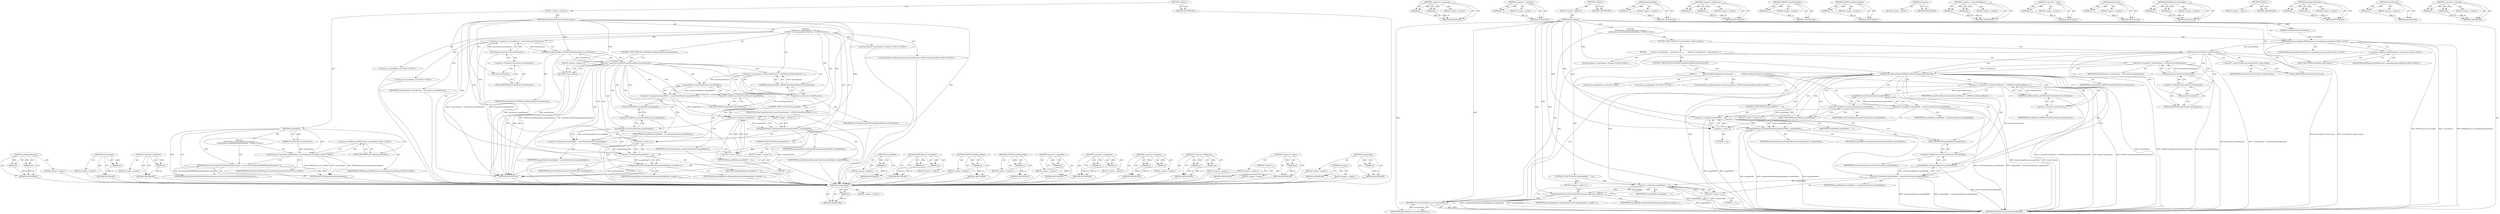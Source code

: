 digraph "marginHeight" {
vulnerable_159 [label=<(METHOD,marginHeight)>];
vulnerable_160 [label=<(PARAM,p1)>];
vulnerable_161 [label=<(BLOCK,&lt;empty&gt;,&lt;empty&gt;)>];
vulnerable_162 [label=<(METHOD_RETURN,ANY)>];
vulnerable_117 [label=<(METHOD,&lt;operator&gt;.assignment)>];
vulnerable_118 [label=<(PARAM,p1)>];
vulnerable_119 [label=<(PARAM,p2)>];
vulnerable_120 [label=<(BLOCK,&lt;empty&gt;,&lt;empty&gt;)>];
vulnerable_121 [label=<(METHOD_RETURN,ANY)>];
vulnerable_137 [label=<(METHOD,&lt;operator&gt;.indirection)>];
vulnerable_138 [label=<(PARAM,p1)>];
vulnerable_139 [label=<(BLOCK,&lt;empty&gt;,&lt;empty&gt;)>];
vulnerable_140 [label=<(METHOD_RETURN,ANY)>];
vulnerable_6 [label=<(METHOD,&lt;global&gt;)<SUB>1</SUB>>];
vulnerable_7 [label=<(BLOCK,&lt;empty&gt;,&lt;empty&gt;)<SUB>1</SUB>>];
vulnerable_8 [label=<(METHOD,insertedInto)<SUB>1</SUB>>];
vulnerable_9 [label=<(PARAM,ContainerNode* insertionPoint)<SUB>1</SUB>>];
vulnerable_10 [label="<(BLOCK,{
     HTMLElement::insertedInto(insertionPoint...,{
     HTMLElement::insertedInto(insertionPoint...)<SUB>2</SUB>>"];
vulnerable_11 [label="<(HTMLElement.insertedInto,HTMLElement::insertedInto(insertionPoint))<SUB>3</SUB>>"];
vulnerable_12 [label="<(&lt;operator&gt;.fieldAccess,HTMLElement::insertedInto)<SUB>3</SUB>>"];
vulnerable_13 [label="<(IDENTIFIER,HTMLElement,HTMLElement::insertedInto(insertionPoint))<SUB>3</SUB>>"];
vulnerable_14 [label=<(FIELD_IDENTIFIER,insertedInto,insertedInto)<SUB>3</SUB>>];
vulnerable_15 [label="<(IDENTIFIER,insertionPoint,HTMLElement::insertedInto(insertionPoint))<SUB>3</SUB>>"];
vulnerable_16 [label=<(CONTROL_STRUCTURE,IF,if (insertionPoint-&gt;inDocument()))<SUB>4</SUB>>];
vulnerable_17 [label=<(inDocument,insertionPoint-&gt;inDocument())<SUB>4</SUB>>];
vulnerable_18 [label=<(&lt;operator&gt;.indirectFieldAccess,insertionPoint-&gt;inDocument)<SUB>4</SUB>>];
vulnerable_19 [label=<(IDENTIFIER,insertionPoint,insertionPoint-&gt;inDocument())<SUB>4</SUB>>];
vulnerable_20 [label=<(FIELD_IDENTIFIER,inDocument,inDocument)<SUB>4</SUB>>];
vulnerable_21 [label=<(BLOCK,{
        Element* ownerElement = document().ow...,{
        Element* ownerElement = document().ow...)<SUB>4</SUB>>];
vulnerable_22 [label="<(LOCAL,Element* ownerElement: Element*)<SUB>5</SUB>>"];
vulnerable_23 [label=<(&lt;operator&gt;.assignment,* ownerElement = document().ownerElement())<SUB>5</SUB>>];
vulnerable_24 [label=<(IDENTIFIER,ownerElement,* ownerElement = document().ownerElement())<SUB>5</SUB>>];
vulnerable_25 [label=<(ownerElement,document().ownerElement())<SUB>5</SUB>>];
vulnerable_26 [label=<(&lt;operator&gt;.fieldAccess,document().ownerElement)<SUB>5</SUB>>];
vulnerable_27 [label=<(document,document())<SUB>5</SUB>>];
vulnerable_28 [label=<(FIELD_IDENTIFIER,ownerElement,ownerElement)<SUB>5</SUB>>];
vulnerable_29 [label=<(CONTROL_STRUCTURE,IF,if (isHTMLFrameElementBase(ownerElement)))<SUB>6</SUB>>];
vulnerable_30 [label=<(isHTMLFrameElementBase,isHTMLFrameElementBase(ownerElement))<SUB>6</SUB>>];
vulnerable_31 [label=<(IDENTIFIER,ownerElement,isHTMLFrameElementBase(ownerElement))<SUB>6</SUB>>];
vulnerable_32 [label=<(BLOCK,{
            HTMLFrameElementBase&amp; ownerFrameE...,{
            HTMLFrameElementBase&amp; ownerFrameE...)<SUB>6</SUB>>];
vulnerable_33 [label="<(LOCAL,HTMLFrameElementBase ownerFrameElement: HTMLFrameElementBase)<SUB>7</SUB>>"];
vulnerable_34 [label=<(&lt;operator&gt;.assignment,&amp; ownerFrameElement = toHTMLFrameElementBase(*o...)<SUB>7</SUB>>];
vulnerable_35 [label=<(IDENTIFIER,ownerFrameElement,&amp; ownerFrameElement = toHTMLFrameElementBase(*o...)<SUB>7</SUB>>];
vulnerable_36 [label=<(toHTMLFrameElementBase,toHTMLFrameElementBase(*ownerElement))<SUB>7</SUB>>];
vulnerable_37 [label=<(&lt;operator&gt;.indirection,*ownerElement)<SUB>7</SUB>>];
vulnerable_38 [label=<(IDENTIFIER,ownerElement,toHTMLFrameElementBase(*ownerElement))<SUB>7</SUB>>];
vulnerable_39 [label="<(LOCAL,int marginWidth: int)<SUB>8</SUB>>"];
vulnerable_40 [label=<(&lt;operator&gt;.assignment,marginWidth = ownerFrameElement.marginWidth())<SUB>8</SUB>>];
vulnerable_41 [label=<(IDENTIFIER,marginWidth,marginWidth = ownerFrameElement.marginWidth())<SUB>8</SUB>>];
vulnerable_42 [label=<(marginWidth,ownerFrameElement.marginWidth())<SUB>8</SUB>>];
vulnerable_43 [label=<(&lt;operator&gt;.fieldAccess,ownerFrameElement.marginWidth)<SUB>8</SUB>>];
vulnerable_44 [label=<(IDENTIFIER,ownerFrameElement,ownerFrameElement.marginWidth())<SUB>8</SUB>>];
vulnerable_45 [label=<(FIELD_IDENTIFIER,marginWidth,marginWidth)<SUB>8</SUB>>];
vulnerable_46 [label=<(CONTROL_STRUCTURE,IF,if (marginWidth != -1))<SUB>9</SUB>>];
vulnerable_47 [label=<(&lt;operator&gt;.notEquals,marginWidth != -1)<SUB>9</SUB>>];
vulnerable_48 [label=<(IDENTIFIER,marginWidth,marginWidth != -1)<SUB>9</SUB>>];
vulnerable_49 [label=<(&lt;operator&gt;.minus,-1)<SUB>9</SUB>>];
vulnerable_50 [label=<(LITERAL,1,-1)<SUB>9</SUB>>];
vulnerable_51 [label=<(BLOCK,&lt;empty&gt;,&lt;empty&gt;)<SUB>10</SUB>>];
vulnerable_52 [label=<(setIntegralAttribute,setIntegralAttribute(marginwidthAttr, marginWidth))<SUB>10</SUB>>];
vulnerable_53 [label=<(IDENTIFIER,marginwidthAttr,setIntegralAttribute(marginwidthAttr, marginWidth))<SUB>10</SUB>>];
vulnerable_54 [label=<(IDENTIFIER,marginWidth,setIntegralAttribute(marginwidthAttr, marginWidth))<SUB>10</SUB>>];
vulnerable_55 [label="<(LOCAL,int marginHeight: int)<SUB>11</SUB>>"];
vulnerable_56 [label=<(&lt;operator&gt;.assignment,marginHeight = ownerFrameElement.marginHeight())<SUB>11</SUB>>];
vulnerable_57 [label=<(IDENTIFIER,marginHeight,marginHeight = ownerFrameElement.marginHeight())<SUB>11</SUB>>];
vulnerable_58 [label=<(marginHeight,ownerFrameElement.marginHeight())<SUB>11</SUB>>];
vulnerable_59 [label=<(&lt;operator&gt;.fieldAccess,ownerFrameElement.marginHeight)<SUB>11</SUB>>];
vulnerable_60 [label=<(IDENTIFIER,ownerFrameElement,ownerFrameElement.marginHeight())<SUB>11</SUB>>];
vulnerable_61 [label=<(FIELD_IDENTIFIER,marginHeight,marginHeight)<SUB>11</SUB>>];
vulnerable_62 [label=<(CONTROL_STRUCTURE,IF,if (marginHeight != -1))<SUB>12</SUB>>];
vulnerable_63 [label=<(&lt;operator&gt;.notEquals,marginHeight != -1)<SUB>12</SUB>>];
vulnerable_64 [label=<(IDENTIFIER,marginHeight,marginHeight != -1)<SUB>12</SUB>>];
vulnerable_65 [label=<(&lt;operator&gt;.minus,-1)<SUB>12</SUB>>];
vulnerable_66 [label=<(LITERAL,1,-1)<SUB>12</SUB>>];
vulnerable_67 [label=<(BLOCK,&lt;empty&gt;,&lt;empty&gt;)<SUB>13</SUB>>];
vulnerable_68 [label=<(setIntegralAttribute,setIntegralAttribute(marginheightAttr, marginHe...)<SUB>13</SUB>>];
vulnerable_69 [label=<(IDENTIFIER,marginheightAttr,setIntegralAttribute(marginheightAttr, marginHe...)<SUB>13</SUB>>];
vulnerable_70 [label=<(IDENTIFIER,marginHeight,setIntegralAttribute(marginheightAttr, marginHe...)<SUB>13</SUB>>];
vulnerable_71 [label=<(RETURN,return InsertionDone;,return InsertionDone;)<SUB>16</SUB>>];
vulnerable_72 [label=<(IDENTIFIER,InsertionDone,return InsertionDone;)<SUB>16</SUB>>];
vulnerable_73 [label=<(METHOD_RETURN,InsertionNotificationRequest)<SUB>1</SUB>>];
vulnerable_75 [label=<(METHOD_RETURN,ANY)<SUB>1</SUB>>];
vulnerable_141 [label=<(METHOD,marginWidth)>];
vulnerable_142 [label=<(PARAM,p1)>];
vulnerable_143 [label=<(BLOCK,&lt;empty&gt;,&lt;empty&gt;)>];
vulnerable_144 [label=<(METHOD_RETURN,ANY)>];
vulnerable_103 [label=<(METHOD,&lt;operator&gt;.fieldAccess)>];
vulnerable_104 [label=<(PARAM,p1)>];
vulnerable_105 [label=<(PARAM,p2)>];
vulnerable_106 [label=<(BLOCK,&lt;empty&gt;,&lt;empty&gt;)>];
vulnerable_107 [label=<(METHOD_RETURN,ANY)>];
vulnerable_133 [label=<(METHOD,toHTMLFrameElementBase)>];
vulnerable_134 [label=<(PARAM,p1)>];
vulnerable_135 [label=<(BLOCK,&lt;empty&gt;,&lt;empty&gt;)>];
vulnerable_136 [label=<(METHOD_RETURN,ANY)>];
vulnerable_129 [label=<(METHOD,isHTMLFrameElementBase)>];
vulnerable_130 [label=<(PARAM,p1)>];
vulnerable_131 [label=<(BLOCK,&lt;empty&gt;,&lt;empty&gt;)>];
vulnerable_132 [label=<(METHOD_RETURN,ANY)>];
vulnerable_126 [label=<(METHOD,document)>];
vulnerable_127 [label=<(BLOCK,&lt;empty&gt;,&lt;empty&gt;)>];
vulnerable_128 [label=<(METHOD_RETURN,ANY)>];
vulnerable_112 [label=<(METHOD,&lt;operator&gt;.indirectFieldAccess)>];
vulnerable_113 [label=<(PARAM,p1)>];
vulnerable_114 [label=<(PARAM,p2)>];
vulnerable_115 [label=<(BLOCK,&lt;empty&gt;,&lt;empty&gt;)>];
vulnerable_116 [label=<(METHOD_RETURN,ANY)>];
vulnerable_150 [label=<(METHOD,&lt;operator&gt;.minus)>];
vulnerable_151 [label=<(PARAM,p1)>];
vulnerable_152 [label=<(BLOCK,&lt;empty&gt;,&lt;empty&gt;)>];
vulnerable_153 [label=<(METHOD_RETURN,ANY)>];
vulnerable_108 [label=<(METHOD,inDocument)>];
vulnerable_109 [label=<(PARAM,p1)>];
vulnerable_110 [label=<(BLOCK,&lt;empty&gt;,&lt;empty&gt;)>];
vulnerable_111 [label=<(METHOD_RETURN,ANY)>];
vulnerable_98 [label=<(METHOD,HTMLElement.insertedInto)>];
vulnerable_99 [label=<(PARAM,p1)>];
vulnerable_100 [label=<(PARAM,p2)>];
vulnerable_101 [label=<(BLOCK,&lt;empty&gt;,&lt;empty&gt;)>];
vulnerable_102 [label=<(METHOD_RETURN,ANY)>];
vulnerable_92 [label=<(METHOD,&lt;global&gt;)<SUB>1</SUB>>];
vulnerable_93 [label=<(BLOCK,&lt;empty&gt;,&lt;empty&gt;)>];
vulnerable_94 [label=<(METHOD_RETURN,ANY)>];
vulnerable_154 [label=<(METHOD,setIntegralAttribute)>];
vulnerable_155 [label=<(PARAM,p1)>];
vulnerable_156 [label=<(PARAM,p2)>];
vulnerable_157 [label=<(BLOCK,&lt;empty&gt;,&lt;empty&gt;)>];
vulnerable_158 [label=<(METHOD_RETURN,ANY)>];
vulnerable_122 [label=<(METHOD,ownerElement)>];
vulnerable_123 [label=<(PARAM,p1)>];
vulnerable_124 [label=<(BLOCK,&lt;empty&gt;,&lt;empty&gt;)>];
vulnerable_125 [label=<(METHOD_RETURN,ANY)>];
vulnerable_145 [label=<(METHOD,&lt;operator&gt;.notEquals)>];
vulnerable_146 [label=<(PARAM,p1)>];
vulnerable_147 [label=<(PARAM,p2)>];
vulnerable_148 [label=<(BLOCK,&lt;empty&gt;,&lt;empty&gt;)>];
vulnerable_149 [label=<(METHOD_RETURN,ANY)>];
fixed_153 [label=<(METHOD,setIntegralAttribute)>];
fixed_154 [label=<(PARAM,p1)>];
fixed_155 [label=<(PARAM,p2)>];
fixed_156 [label=<(BLOCK,&lt;empty&gt;,&lt;empty&gt;)>];
fixed_157 [label=<(METHOD_RETURN,ANY)>];
fixed_113 [label=<(METHOD,ownerElement)>];
fixed_114 [label=<(PARAM,p1)>];
fixed_115 [label=<(BLOCK,&lt;empty&gt;,&lt;empty&gt;)>];
fixed_116 [label=<(METHOD_RETURN,ANY)>];
fixed_132 [label=<(METHOD,&lt;operator&gt;.indirection)>];
fixed_133 [label=<(PARAM,p1)>];
fixed_134 [label=<(BLOCK,&lt;empty&gt;,&lt;empty&gt;)>];
fixed_135 [label=<(METHOD_RETURN,ANY)>];
fixed_6 [label=<(METHOD,&lt;global&gt;)<SUB>1</SUB>>];
fixed_7 [label=<(BLOCK,&lt;empty&gt;,&lt;empty&gt;)<SUB>1</SUB>>];
fixed_8 [label=<(METHOD,insertedInto)<SUB>1</SUB>>];
fixed_9 [label=<(PARAM,ContainerNode* insertionPoint)<SUB>1</SUB>>];
fixed_10 [label="<(BLOCK,{
     HTMLElement::insertedInto(insertionPoint...,{
     HTMLElement::insertedInto(insertionPoint...)<SUB>2</SUB>>"];
fixed_11 [label="<(HTMLElement.insertedInto,HTMLElement::insertedInto(insertionPoint))<SUB>3</SUB>>"];
fixed_12 [label="<(&lt;operator&gt;.fieldAccess,HTMLElement::insertedInto)<SUB>3</SUB>>"];
fixed_13 [label="<(IDENTIFIER,HTMLElement,HTMLElement::insertedInto(insertionPoint))<SUB>3</SUB>>"];
fixed_14 [label=<(FIELD_IDENTIFIER,insertedInto,insertedInto)<SUB>3</SUB>>];
fixed_15 [label="<(IDENTIFIER,insertionPoint,HTMLElement::insertedInto(insertionPoint))<SUB>3</SUB>>"];
fixed_16 [label=<(RETURN,return InsertionShouldCallDidNotifySubtreeInser...,return InsertionShouldCallDidNotifySubtreeInser...)<SUB>4</SUB>>];
fixed_17 [label=<(IDENTIFIER,InsertionShouldCallDidNotifySubtreeInsertions,return InsertionShouldCallDidNotifySubtreeInser...)<SUB>4</SUB>>];
fixed_18 [label=<(METHOD_RETURN,InsertionNotificationRequest)<SUB>1</SUB>>];
fixed_20 [label=<(METHOD,didNotifySubtreeInsertionsToDocument)<SUB>7</SUB>>];
fixed_21 [label="<(BLOCK,{
    // FIXME: It's surprising this is web com...,{
    // FIXME: It's surprising this is web com...)<SUB>8</SUB>>"];
fixed_22 [label="<(LOCAL,Element* ownerElement: Element*)<SUB>12</SUB>>"];
fixed_23 [label=<(&lt;operator&gt;.assignment,* ownerElement = document().ownerElement())<SUB>12</SUB>>];
fixed_24 [label=<(IDENTIFIER,ownerElement,* ownerElement = document().ownerElement())<SUB>12</SUB>>];
fixed_25 [label=<(ownerElement,document().ownerElement())<SUB>12</SUB>>];
fixed_26 [label=<(&lt;operator&gt;.fieldAccess,document().ownerElement)<SUB>12</SUB>>];
fixed_27 [label=<(document,document())<SUB>12</SUB>>];
fixed_28 [label=<(FIELD_IDENTIFIER,ownerElement,ownerElement)<SUB>12</SUB>>];
fixed_29 [label=<(CONTROL_STRUCTURE,IF,if (!isHTMLFrameElementBase(ownerElement)))<SUB>13</SUB>>];
fixed_30 [label=<(&lt;operator&gt;.logicalNot,!isHTMLFrameElementBase(ownerElement))<SUB>13</SUB>>];
fixed_31 [label=<(isHTMLFrameElementBase,isHTMLFrameElementBase(ownerElement))<SUB>13</SUB>>];
fixed_32 [label=<(IDENTIFIER,ownerElement,isHTMLFrameElementBase(ownerElement))<SUB>13</SUB>>];
fixed_33 [label=<(BLOCK,&lt;empty&gt;,&lt;empty&gt;)<SUB>14</SUB>>];
fixed_34 [label=<(RETURN,return;,return;)<SUB>14</SUB>>];
fixed_35 [label="<(LOCAL,HTMLFrameElementBase ownerFrameElement: HTMLFrameElementBase)<SUB>15</SUB>>"];
fixed_36 [label=<(&lt;operator&gt;.assignment,&amp; ownerFrameElement = toHTMLFrameElementBase(*o...)<SUB>15</SUB>>];
fixed_37 [label=<(IDENTIFIER,ownerFrameElement,&amp; ownerFrameElement = toHTMLFrameElementBase(*o...)<SUB>15</SUB>>];
fixed_38 [label=<(toHTMLFrameElementBase,toHTMLFrameElementBase(*ownerElement))<SUB>15</SUB>>];
fixed_39 [label=<(&lt;operator&gt;.indirection,*ownerElement)<SUB>15</SUB>>];
fixed_40 [label=<(IDENTIFIER,ownerElement,toHTMLFrameElementBase(*ownerElement))<SUB>15</SUB>>];
fixed_41 [label="<(LOCAL,int marginWidth: int)<SUB>16</SUB>>"];
fixed_42 [label=<(&lt;operator&gt;.assignment,marginWidth = ownerFrameElement.marginWidth())<SUB>16</SUB>>];
fixed_43 [label=<(IDENTIFIER,marginWidth,marginWidth = ownerFrameElement.marginWidth())<SUB>16</SUB>>];
fixed_44 [label=<(marginWidth,ownerFrameElement.marginWidth())<SUB>16</SUB>>];
fixed_45 [label=<(&lt;operator&gt;.fieldAccess,ownerFrameElement.marginWidth)<SUB>16</SUB>>];
fixed_46 [label=<(IDENTIFIER,ownerFrameElement,ownerFrameElement.marginWidth())<SUB>16</SUB>>];
fixed_47 [label=<(FIELD_IDENTIFIER,marginWidth,marginWidth)<SUB>16</SUB>>];
fixed_48 [label="<(LOCAL,int marginHeight: int)<SUB>17</SUB>>"];
fixed_49 [label=<(&lt;operator&gt;.assignment,marginHeight = ownerFrameElement.marginHeight())<SUB>17</SUB>>];
fixed_50 [label=<(IDENTIFIER,marginHeight,marginHeight = ownerFrameElement.marginHeight())<SUB>17</SUB>>];
fixed_51 [label=<(marginHeight,ownerFrameElement.marginHeight())<SUB>17</SUB>>];
fixed_52 [label=<(&lt;operator&gt;.fieldAccess,ownerFrameElement.marginHeight)<SUB>17</SUB>>];
fixed_53 [label=<(IDENTIFIER,ownerFrameElement,ownerFrameElement.marginHeight())<SUB>17</SUB>>];
fixed_54 [label=<(FIELD_IDENTIFIER,marginHeight,marginHeight)<SUB>17</SUB>>];
fixed_55 [label=<(CONTROL_STRUCTURE,IF,if (marginWidth != -1))<SUB>18</SUB>>];
fixed_56 [label=<(&lt;operator&gt;.notEquals,marginWidth != -1)<SUB>18</SUB>>];
fixed_57 [label=<(IDENTIFIER,marginWidth,marginWidth != -1)<SUB>18</SUB>>];
fixed_58 [label=<(&lt;operator&gt;.minus,-1)<SUB>18</SUB>>];
fixed_59 [label=<(LITERAL,1,-1)<SUB>18</SUB>>];
fixed_60 [label=<(BLOCK,&lt;empty&gt;,&lt;empty&gt;)<SUB>19</SUB>>];
fixed_61 [label=<(setIntegralAttribute,setIntegralAttribute(marginwidthAttr, marginWidth))<SUB>19</SUB>>];
fixed_62 [label=<(IDENTIFIER,marginwidthAttr,setIntegralAttribute(marginwidthAttr, marginWidth))<SUB>19</SUB>>];
fixed_63 [label=<(IDENTIFIER,marginWidth,setIntegralAttribute(marginwidthAttr, marginWidth))<SUB>19</SUB>>];
fixed_64 [label=<(CONTROL_STRUCTURE,IF,if (marginHeight != -1))<SUB>20</SUB>>];
fixed_65 [label=<(&lt;operator&gt;.notEquals,marginHeight != -1)<SUB>20</SUB>>];
fixed_66 [label=<(IDENTIFIER,marginHeight,marginHeight != -1)<SUB>20</SUB>>];
fixed_67 [label=<(&lt;operator&gt;.minus,-1)<SUB>20</SUB>>];
fixed_68 [label=<(LITERAL,1,-1)<SUB>20</SUB>>];
fixed_69 [label=<(BLOCK,&lt;empty&gt;,&lt;empty&gt;)<SUB>21</SUB>>];
fixed_70 [label=<(setIntegralAttribute,setIntegralAttribute(marginheightAttr, marginHe...)<SUB>21</SUB>>];
fixed_71 [label=<(IDENTIFIER,marginheightAttr,setIntegralAttribute(marginheightAttr, marginHe...)<SUB>21</SUB>>];
fixed_72 [label=<(IDENTIFIER,marginHeight,setIntegralAttribute(marginheightAttr, marginHe...)<SUB>21</SUB>>];
fixed_73 [label=<(METHOD_RETURN,void)<SUB>7</SUB>>];
fixed_75 [label=<(METHOD_RETURN,ANY)<SUB>1</SUB>>];
fixed_136 [label=<(METHOD,marginWidth)>];
fixed_137 [label=<(PARAM,p1)>];
fixed_138 [label=<(BLOCK,&lt;empty&gt;,&lt;empty&gt;)>];
fixed_139 [label=<(METHOD_RETURN,ANY)>];
fixed_98 [label=<(METHOD,HTMLElement.insertedInto)>];
fixed_99 [label=<(PARAM,p1)>];
fixed_100 [label=<(PARAM,p2)>];
fixed_101 [label=<(BLOCK,&lt;empty&gt;,&lt;empty&gt;)>];
fixed_102 [label=<(METHOD_RETURN,ANY)>];
fixed_128 [label=<(METHOD,toHTMLFrameElementBase)>];
fixed_129 [label=<(PARAM,p1)>];
fixed_130 [label=<(BLOCK,&lt;empty&gt;,&lt;empty&gt;)>];
fixed_131 [label=<(METHOD_RETURN,ANY)>];
fixed_124 [label=<(METHOD,isHTMLFrameElementBase)>];
fixed_125 [label=<(PARAM,p1)>];
fixed_126 [label=<(BLOCK,&lt;empty&gt;,&lt;empty&gt;)>];
fixed_127 [label=<(METHOD_RETURN,ANY)>];
fixed_120 [label=<(METHOD,&lt;operator&gt;.logicalNot)>];
fixed_121 [label=<(PARAM,p1)>];
fixed_122 [label=<(BLOCK,&lt;empty&gt;,&lt;empty&gt;)>];
fixed_123 [label=<(METHOD_RETURN,ANY)>];
fixed_108 [label=<(METHOD,&lt;operator&gt;.assignment)>];
fixed_109 [label=<(PARAM,p1)>];
fixed_110 [label=<(PARAM,p2)>];
fixed_111 [label=<(BLOCK,&lt;empty&gt;,&lt;empty&gt;)>];
fixed_112 [label=<(METHOD_RETURN,ANY)>];
fixed_144 [label=<(METHOD,&lt;operator&gt;.notEquals)>];
fixed_145 [label=<(PARAM,p1)>];
fixed_146 [label=<(PARAM,p2)>];
fixed_147 [label=<(BLOCK,&lt;empty&gt;,&lt;empty&gt;)>];
fixed_148 [label=<(METHOD_RETURN,ANY)>];
fixed_103 [label=<(METHOD,&lt;operator&gt;.fieldAccess)>];
fixed_104 [label=<(PARAM,p1)>];
fixed_105 [label=<(PARAM,p2)>];
fixed_106 [label=<(BLOCK,&lt;empty&gt;,&lt;empty&gt;)>];
fixed_107 [label=<(METHOD_RETURN,ANY)>];
fixed_92 [label=<(METHOD,&lt;global&gt;)<SUB>1</SUB>>];
fixed_93 [label=<(BLOCK,&lt;empty&gt;,&lt;empty&gt;)>];
fixed_94 [label=<(METHOD_RETURN,ANY)>];
fixed_149 [label=<(METHOD,&lt;operator&gt;.minus)>];
fixed_150 [label=<(PARAM,p1)>];
fixed_151 [label=<(BLOCK,&lt;empty&gt;,&lt;empty&gt;)>];
fixed_152 [label=<(METHOD_RETURN,ANY)>];
fixed_117 [label=<(METHOD,document)>];
fixed_118 [label=<(BLOCK,&lt;empty&gt;,&lt;empty&gt;)>];
fixed_119 [label=<(METHOD_RETURN,ANY)>];
fixed_140 [label=<(METHOD,marginHeight)>];
fixed_141 [label=<(PARAM,p1)>];
fixed_142 [label=<(BLOCK,&lt;empty&gt;,&lt;empty&gt;)>];
fixed_143 [label=<(METHOD_RETURN,ANY)>];
vulnerable_159 -> vulnerable_160  [key=0, label="AST: "];
vulnerable_159 -> vulnerable_160  [key=1, label="DDG: "];
vulnerable_159 -> vulnerable_161  [key=0, label="AST: "];
vulnerable_159 -> vulnerable_162  [key=0, label="AST: "];
vulnerable_159 -> vulnerable_162  [key=1, label="CFG: "];
vulnerable_160 -> vulnerable_162  [key=0, label="DDG: p1"];
vulnerable_117 -> vulnerable_118  [key=0, label="AST: "];
vulnerable_117 -> vulnerable_118  [key=1, label="DDG: "];
vulnerable_117 -> vulnerable_120  [key=0, label="AST: "];
vulnerable_117 -> vulnerable_119  [key=0, label="AST: "];
vulnerable_117 -> vulnerable_119  [key=1, label="DDG: "];
vulnerable_117 -> vulnerable_121  [key=0, label="AST: "];
vulnerable_117 -> vulnerable_121  [key=1, label="CFG: "];
vulnerable_118 -> vulnerable_121  [key=0, label="DDG: p1"];
vulnerable_119 -> vulnerable_121  [key=0, label="DDG: p2"];
vulnerable_137 -> vulnerable_138  [key=0, label="AST: "];
vulnerable_137 -> vulnerable_138  [key=1, label="DDG: "];
vulnerable_137 -> vulnerable_139  [key=0, label="AST: "];
vulnerable_137 -> vulnerable_140  [key=0, label="AST: "];
vulnerable_137 -> vulnerable_140  [key=1, label="CFG: "];
vulnerable_138 -> vulnerable_140  [key=0, label="DDG: p1"];
vulnerable_6 -> vulnerable_7  [key=0, label="AST: "];
vulnerable_6 -> vulnerable_75  [key=0, label="AST: "];
vulnerable_6 -> vulnerable_75  [key=1, label="CFG: "];
vulnerable_7 -> vulnerable_8  [key=0, label="AST: "];
vulnerable_8 -> vulnerable_9  [key=0, label="AST: "];
vulnerable_8 -> vulnerable_9  [key=1, label="DDG: "];
vulnerable_8 -> vulnerable_10  [key=0, label="AST: "];
vulnerable_8 -> vulnerable_73  [key=0, label="AST: "];
vulnerable_8 -> vulnerable_14  [key=0, label="CFG: "];
vulnerable_8 -> vulnerable_71  [key=0, label="DDG: "];
vulnerable_8 -> vulnerable_11  [key=0, label="DDG: "];
vulnerable_8 -> vulnerable_72  [key=0, label="DDG: "];
vulnerable_8 -> vulnerable_30  [key=0, label="DDG: "];
vulnerable_8 -> vulnerable_47  [key=0, label="DDG: "];
vulnerable_8 -> vulnerable_63  [key=0, label="DDG: "];
vulnerable_8 -> vulnerable_49  [key=0, label="DDG: "];
vulnerable_8 -> vulnerable_52  [key=0, label="DDG: "];
vulnerable_8 -> vulnerable_65  [key=0, label="DDG: "];
vulnerable_8 -> vulnerable_68  [key=0, label="DDG: "];
vulnerable_9 -> vulnerable_11  [key=0, label="DDG: insertionPoint"];
vulnerable_10 -> vulnerable_11  [key=0, label="AST: "];
vulnerable_10 -> vulnerable_16  [key=0, label="AST: "];
vulnerable_10 -> vulnerable_71  [key=0, label="AST: "];
vulnerable_11 -> vulnerable_12  [key=0, label="AST: "];
vulnerable_11 -> vulnerable_15  [key=0, label="AST: "];
vulnerable_11 -> vulnerable_20  [key=0, label="CFG: "];
vulnerable_11 -> vulnerable_73  [key=0, label="DDG: HTMLElement::insertedInto"];
vulnerable_11 -> vulnerable_73  [key=1, label="DDG: insertionPoint"];
vulnerable_11 -> vulnerable_73  [key=2, label="DDG: HTMLElement::insertedInto(insertionPoint)"];
vulnerable_11 -> vulnerable_17  [key=0, label="DDG: insertionPoint"];
vulnerable_12 -> vulnerable_13  [key=0, label="AST: "];
vulnerable_12 -> vulnerable_14  [key=0, label="AST: "];
vulnerable_12 -> vulnerable_11  [key=0, label="CFG: "];
vulnerable_14 -> vulnerable_12  [key=0, label="CFG: "];
vulnerable_16 -> vulnerable_17  [key=0, label="AST: "];
vulnerable_16 -> vulnerable_21  [key=0, label="AST: "];
vulnerable_17 -> vulnerable_18  [key=0, label="AST: "];
vulnerable_17 -> vulnerable_27  [key=0, label="CFG: "];
vulnerable_17 -> vulnerable_27  [key=1, label="CDG: "];
vulnerable_17 -> vulnerable_71  [key=0, label="CFG: "];
vulnerable_17 -> vulnerable_73  [key=0, label="DDG: insertionPoint-&gt;inDocument"];
vulnerable_17 -> vulnerable_73  [key=1, label="DDG: insertionPoint-&gt;inDocument()"];
vulnerable_17 -> vulnerable_30  [key=0, label="CDG: "];
vulnerable_17 -> vulnerable_26  [key=0, label="CDG: "];
vulnerable_17 -> vulnerable_23  [key=0, label="CDG: "];
vulnerable_17 -> vulnerable_28  [key=0, label="CDG: "];
vulnerable_17 -> vulnerable_25  [key=0, label="CDG: "];
vulnerable_18 -> vulnerable_19  [key=0, label="AST: "];
vulnerable_18 -> vulnerable_20  [key=0, label="AST: "];
vulnerable_18 -> vulnerable_17  [key=0, label="CFG: "];
vulnerable_20 -> vulnerable_18  [key=0, label="CFG: "];
vulnerable_21 -> vulnerable_22  [key=0, label="AST: "];
vulnerable_21 -> vulnerable_23  [key=0, label="AST: "];
vulnerable_21 -> vulnerable_29  [key=0, label="AST: "];
vulnerable_23 -> vulnerable_24  [key=0, label="AST: "];
vulnerable_23 -> vulnerable_25  [key=0, label="AST: "];
vulnerable_23 -> vulnerable_30  [key=0, label="CFG: "];
vulnerable_23 -> vulnerable_30  [key=1, label="DDG: ownerElement"];
vulnerable_23 -> vulnerable_73  [key=0, label="DDG: document().ownerElement()"];
vulnerable_23 -> vulnerable_73  [key=1, label="DDG: * ownerElement = document().ownerElement()"];
vulnerable_25 -> vulnerable_26  [key=0, label="AST: "];
vulnerable_25 -> vulnerable_23  [key=0, label="CFG: "];
vulnerable_25 -> vulnerable_23  [key=1, label="DDG: document().ownerElement"];
vulnerable_25 -> vulnerable_73  [key=0, label="DDG: document().ownerElement"];
vulnerable_26 -> vulnerable_27  [key=0, label="AST: "];
vulnerable_26 -> vulnerable_28  [key=0, label="AST: "];
vulnerable_26 -> vulnerable_25  [key=0, label="CFG: "];
vulnerable_27 -> vulnerable_28  [key=0, label="CFG: "];
vulnerable_28 -> vulnerable_26  [key=0, label="CFG: "];
vulnerable_29 -> vulnerable_30  [key=0, label="AST: "];
vulnerable_29 -> vulnerable_32  [key=0, label="AST: "];
vulnerable_30 -> vulnerable_31  [key=0, label="AST: "];
vulnerable_30 -> vulnerable_37  [key=0, label="CFG: "];
vulnerable_30 -> vulnerable_37  [key=1, label="CDG: "];
vulnerable_30 -> vulnerable_71  [key=0, label="CFG: "];
vulnerable_30 -> vulnerable_73  [key=0, label="DDG: ownerElement"];
vulnerable_30 -> vulnerable_73  [key=1, label="DDG: isHTMLFrameElementBase(ownerElement)"];
vulnerable_30 -> vulnerable_47  [key=0, label="CDG: "];
vulnerable_30 -> vulnerable_34  [key=0, label="CDG: "];
vulnerable_30 -> vulnerable_58  [key=0, label="CDG: "];
vulnerable_30 -> vulnerable_49  [key=0, label="CDG: "];
vulnerable_30 -> vulnerable_61  [key=0, label="CDG: "];
vulnerable_30 -> vulnerable_42  [key=0, label="CDG: "];
vulnerable_30 -> vulnerable_36  [key=0, label="CDG: "];
vulnerable_30 -> vulnerable_56  [key=0, label="CDG: "];
vulnerable_30 -> vulnerable_45  [key=0, label="CDG: "];
vulnerable_30 -> vulnerable_63  [key=0, label="CDG: "];
vulnerable_30 -> vulnerable_40  [key=0, label="CDG: "];
vulnerable_30 -> vulnerable_65  [key=0, label="CDG: "];
vulnerable_30 -> vulnerable_59  [key=0, label="CDG: "];
vulnerable_30 -> vulnerable_43  [key=0, label="CDG: "];
vulnerable_32 -> vulnerable_33  [key=0, label="AST: "];
vulnerable_32 -> vulnerable_34  [key=0, label="AST: "];
vulnerable_32 -> vulnerable_39  [key=0, label="AST: "];
vulnerable_32 -> vulnerable_40  [key=0, label="AST: "];
vulnerable_32 -> vulnerable_46  [key=0, label="AST: "];
vulnerable_32 -> vulnerable_55  [key=0, label="AST: "];
vulnerable_32 -> vulnerable_56  [key=0, label="AST: "];
vulnerable_32 -> vulnerable_62  [key=0, label="AST: "];
vulnerable_34 -> vulnerable_35  [key=0, label="AST: "];
vulnerable_34 -> vulnerable_36  [key=0, label="AST: "];
vulnerable_34 -> vulnerable_45  [key=0, label="CFG: "];
vulnerable_34 -> vulnerable_73  [key=0, label="DDG: ownerFrameElement"];
vulnerable_34 -> vulnerable_73  [key=1, label="DDG: toHTMLFrameElementBase(*ownerElement)"];
vulnerable_34 -> vulnerable_73  [key=2, label="DDG: &amp; ownerFrameElement = toHTMLFrameElementBase(*ownerElement)"];
vulnerable_34 -> vulnerable_42  [key=0, label="DDG: ownerFrameElement"];
vulnerable_34 -> vulnerable_58  [key=0, label="DDG: ownerFrameElement"];
vulnerable_36 -> vulnerable_37  [key=0, label="AST: "];
vulnerable_36 -> vulnerable_34  [key=0, label="CFG: "];
vulnerable_36 -> vulnerable_34  [key=1, label="DDG: *ownerElement"];
vulnerable_36 -> vulnerable_73  [key=0, label="DDG: *ownerElement"];
vulnerable_37 -> vulnerable_38  [key=0, label="AST: "];
vulnerable_37 -> vulnerable_36  [key=0, label="CFG: "];
vulnerable_40 -> vulnerable_41  [key=0, label="AST: "];
vulnerable_40 -> vulnerable_42  [key=0, label="AST: "];
vulnerable_40 -> vulnerable_49  [key=0, label="CFG: "];
vulnerable_40 -> vulnerable_73  [key=0, label="DDG: ownerFrameElement.marginWidth()"];
vulnerable_40 -> vulnerable_73  [key=1, label="DDG: marginWidth = ownerFrameElement.marginWidth()"];
vulnerable_40 -> vulnerable_47  [key=0, label="DDG: marginWidth"];
vulnerable_42 -> vulnerable_43  [key=0, label="AST: "];
vulnerable_42 -> vulnerable_40  [key=0, label="CFG: "];
vulnerable_42 -> vulnerable_40  [key=1, label="DDG: ownerFrameElement.marginWidth"];
vulnerable_42 -> vulnerable_73  [key=0, label="DDG: ownerFrameElement.marginWidth"];
vulnerable_43 -> vulnerable_44  [key=0, label="AST: "];
vulnerable_43 -> vulnerable_45  [key=0, label="AST: "];
vulnerable_43 -> vulnerable_42  [key=0, label="CFG: "];
vulnerable_45 -> vulnerable_43  [key=0, label="CFG: "];
vulnerable_46 -> vulnerable_47  [key=0, label="AST: "];
vulnerable_46 -> vulnerable_51  [key=0, label="AST: "];
vulnerable_47 -> vulnerable_48  [key=0, label="AST: "];
vulnerable_47 -> vulnerable_49  [key=0, label="AST: "];
vulnerable_47 -> vulnerable_52  [key=0, label="CFG: "];
vulnerable_47 -> vulnerable_52  [key=1, label="DDG: marginWidth"];
vulnerable_47 -> vulnerable_52  [key=2, label="CDG: "];
vulnerable_47 -> vulnerable_61  [key=0, label="CFG: "];
vulnerable_47 -> vulnerable_73  [key=0, label="DDG: marginWidth"];
vulnerable_47 -> vulnerable_73  [key=1, label="DDG: marginWidth != -1"];
vulnerable_49 -> vulnerable_50  [key=0, label="AST: "];
vulnerable_49 -> vulnerable_47  [key=0, label="CFG: "];
vulnerable_49 -> vulnerable_47  [key=1, label="DDG: 1"];
vulnerable_51 -> vulnerable_52  [key=0, label="AST: "];
vulnerable_52 -> vulnerable_53  [key=0, label="AST: "];
vulnerable_52 -> vulnerable_54  [key=0, label="AST: "];
vulnerable_52 -> vulnerable_61  [key=0, label="CFG: "];
vulnerable_52 -> vulnerable_73  [key=0, label="DDG: marginWidth"];
vulnerable_52 -> vulnerable_73  [key=1, label="DDG: setIntegralAttribute(marginwidthAttr, marginWidth)"];
vulnerable_52 -> vulnerable_73  [key=2, label="DDG: marginwidthAttr"];
vulnerable_56 -> vulnerable_57  [key=0, label="AST: "];
vulnerable_56 -> vulnerable_58  [key=0, label="AST: "];
vulnerable_56 -> vulnerable_65  [key=0, label="CFG: "];
vulnerable_56 -> vulnerable_73  [key=0, label="DDG: ownerFrameElement.marginHeight()"];
vulnerable_56 -> vulnerable_73  [key=1, label="DDG: marginHeight = ownerFrameElement.marginHeight()"];
vulnerable_56 -> vulnerable_63  [key=0, label="DDG: marginHeight"];
vulnerable_58 -> vulnerable_59  [key=0, label="AST: "];
vulnerable_58 -> vulnerable_56  [key=0, label="CFG: "];
vulnerable_58 -> vulnerable_56  [key=1, label="DDG: ownerFrameElement.marginHeight"];
vulnerable_58 -> vulnerable_73  [key=0, label="DDG: ownerFrameElement.marginHeight"];
vulnerable_59 -> vulnerable_60  [key=0, label="AST: "];
vulnerable_59 -> vulnerable_61  [key=0, label="AST: "];
vulnerable_59 -> vulnerable_58  [key=0, label="CFG: "];
vulnerable_61 -> vulnerable_59  [key=0, label="CFG: "];
vulnerable_62 -> vulnerable_63  [key=0, label="AST: "];
vulnerable_62 -> vulnerable_67  [key=0, label="AST: "];
vulnerable_63 -> vulnerable_64  [key=0, label="AST: "];
vulnerable_63 -> vulnerable_65  [key=0, label="AST: "];
vulnerable_63 -> vulnerable_68  [key=0, label="CFG: "];
vulnerable_63 -> vulnerable_68  [key=1, label="DDG: marginHeight"];
vulnerable_63 -> vulnerable_68  [key=2, label="CDG: "];
vulnerable_63 -> vulnerable_71  [key=0, label="CFG: "];
vulnerable_63 -> vulnerable_73  [key=0, label="DDG: marginHeight"];
vulnerable_63 -> vulnerable_73  [key=1, label="DDG: -1"];
vulnerable_63 -> vulnerable_73  [key=2, label="DDG: marginHeight != -1"];
vulnerable_65 -> vulnerable_66  [key=0, label="AST: "];
vulnerable_65 -> vulnerable_63  [key=0, label="CFG: "];
vulnerable_65 -> vulnerable_63  [key=1, label="DDG: 1"];
vulnerable_67 -> vulnerable_68  [key=0, label="AST: "];
vulnerable_68 -> vulnerable_69  [key=0, label="AST: "];
vulnerable_68 -> vulnerable_70  [key=0, label="AST: "];
vulnerable_68 -> vulnerable_71  [key=0, label="CFG: "];
vulnerable_68 -> vulnerable_73  [key=0, label="DDG: marginHeight"];
vulnerable_68 -> vulnerable_73  [key=1, label="DDG: setIntegralAttribute(marginheightAttr, marginHeight)"];
vulnerable_68 -> vulnerable_73  [key=2, label="DDG: marginheightAttr"];
vulnerable_71 -> vulnerable_72  [key=0, label="AST: "];
vulnerable_71 -> vulnerable_73  [key=0, label="CFG: "];
vulnerable_71 -> vulnerable_73  [key=1, label="DDG: &lt;RET&gt;"];
vulnerable_72 -> vulnerable_71  [key=0, label="DDG: InsertionDone"];
vulnerable_141 -> vulnerable_142  [key=0, label="AST: "];
vulnerable_141 -> vulnerable_142  [key=1, label="DDG: "];
vulnerable_141 -> vulnerable_143  [key=0, label="AST: "];
vulnerable_141 -> vulnerable_144  [key=0, label="AST: "];
vulnerable_141 -> vulnerable_144  [key=1, label="CFG: "];
vulnerable_142 -> vulnerable_144  [key=0, label="DDG: p1"];
vulnerable_103 -> vulnerable_104  [key=0, label="AST: "];
vulnerable_103 -> vulnerable_104  [key=1, label="DDG: "];
vulnerable_103 -> vulnerable_106  [key=0, label="AST: "];
vulnerable_103 -> vulnerable_105  [key=0, label="AST: "];
vulnerable_103 -> vulnerable_105  [key=1, label="DDG: "];
vulnerable_103 -> vulnerable_107  [key=0, label="AST: "];
vulnerable_103 -> vulnerable_107  [key=1, label="CFG: "];
vulnerable_104 -> vulnerable_107  [key=0, label="DDG: p1"];
vulnerable_105 -> vulnerable_107  [key=0, label="DDG: p2"];
vulnerable_133 -> vulnerable_134  [key=0, label="AST: "];
vulnerable_133 -> vulnerable_134  [key=1, label="DDG: "];
vulnerable_133 -> vulnerable_135  [key=0, label="AST: "];
vulnerable_133 -> vulnerable_136  [key=0, label="AST: "];
vulnerable_133 -> vulnerable_136  [key=1, label="CFG: "];
vulnerable_134 -> vulnerable_136  [key=0, label="DDG: p1"];
vulnerable_129 -> vulnerable_130  [key=0, label="AST: "];
vulnerable_129 -> vulnerable_130  [key=1, label="DDG: "];
vulnerable_129 -> vulnerable_131  [key=0, label="AST: "];
vulnerable_129 -> vulnerable_132  [key=0, label="AST: "];
vulnerable_129 -> vulnerable_132  [key=1, label="CFG: "];
vulnerable_130 -> vulnerable_132  [key=0, label="DDG: p1"];
vulnerable_126 -> vulnerable_127  [key=0, label="AST: "];
vulnerable_126 -> vulnerable_128  [key=0, label="AST: "];
vulnerable_126 -> vulnerable_128  [key=1, label="CFG: "];
vulnerable_112 -> vulnerable_113  [key=0, label="AST: "];
vulnerable_112 -> vulnerable_113  [key=1, label="DDG: "];
vulnerable_112 -> vulnerable_115  [key=0, label="AST: "];
vulnerable_112 -> vulnerable_114  [key=0, label="AST: "];
vulnerable_112 -> vulnerable_114  [key=1, label="DDG: "];
vulnerable_112 -> vulnerable_116  [key=0, label="AST: "];
vulnerable_112 -> vulnerable_116  [key=1, label="CFG: "];
vulnerable_113 -> vulnerable_116  [key=0, label="DDG: p1"];
vulnerable_114 -> vulnerable_116  [key=0, label="DDG: p2"];
vulnerable_150 -> vulnerable_151  [key=0, label="AST: "];
vulnerable_150 -> vulnerable_151  [key=1, label="DDG: "];
vulnerable_150 -> vulnerable_152  [key=0, label="AST: "];
vulnerable_150 -> vulnerable_153  [key=0, label="AST: "];
vulnerable_150 -> vulnerable_153  [key=1, label="CFG: "];
vulnerable_151 -> vulnerable_153  [key=0, label="DDG: p1"];
vulnerable_108 -> vulnerable_109  [key=0, label="AST: "];
vulnerable_108 -> vulnerable_109  [key=1, label="DDG: "];
vulnerable_108 -> vulnerable_110  [key=0, label="AST: "];
vulnerable_108 -> vulnerable_111  [key=0, label="AST: "];
vulnerable_108 -> vulnerable_111  [key=1, label="CFG: "];
vulnerable_109 -> vulnerable_111  [key=0, label="DDG: p1"];
vulnerable_98 -> vulnerable_99  [key=0, label="AST: "];
vulnerable_98 -> vulnerable_99  [key=1, label="DDG: "];
vulnerable_98 -> vulnerable_101  [key=0, label="AST: "];
vulnerable_98 -> vulnerable_100  [key=0, label="AST: "];
vulnerable_98 -> vulnerable_100  [key=1, label="DDG: "];
vulnerable_98 -> vulnerable_102  [key=0, label="AST: "];
vulnerable_98 -> vulnerable_102  [key=1, label="CFG: "];
vulnerable_99 -> vulnerable_102  [key=0, label="DDG: p1"];
vulnerable_100 -> vulnerable_102  [key=0, label="DDG: p2"];
vulnerable_92 -> vulnerable_93  [key=0, label="AST: "];
vulnerable_92 -> vulnerable_94  [key=0, label="AST: "];
vulnerable_92 -> vulnerable_94  [key=1, label="CFG: "];
vulnerable_154 -> vulnerable_155  [key=0, label="AST: "];
vulnerable_154 -> vulnerable_155  [key=1, label="DDG: "];
vulnerable_154 -> vulnerable_157  [key=0, label="AST: "];
vulnerable_154 -> vulnerable_156  [key=0, label="AST: "];
vulnerable_154 -> vulnerable_156  [key=1, label="DDG: "];
vulnerable_154 -> vulnerable_158  [key=0, label="AST: "];
vulnerable_154 -> vulnerable_158  [key=1, label="CFG: "];
vulnerable_155 -> vulnerable_158  [key=0, label="DDG: p1"];
vulnerable_156 -> vulnerable_158  [key=0, label="DDG: p2"];
vulnerable_122 -> vulnerable_123  [key=0, label="AST: "];
vulnerable_122 -> vulnerable_123  [key=1, label="DDG: "];
vulnerable_122 -> vulnerable_124  [key=0, label="AST: "];
vulnerable_122 -> vulnerable_125  [key=0, label="AST: "];
vulnerable_122 -> vulnerable_125  [key=1, label="CFG: "];
vulnerable_123 -> vulnerable_125  [key=0, label="DDG: p1"];
vulnerable_145 -> vulnerable_146  [key=0, label="AST: "];
vulnerable_145 -> vulnerable_146  [key=1, label="DDG: "];
vulnerable_145 -> vulnerable_148  [key=0, label="AST: "];
vulnerable_145 -> vulnerable_147  [key=0, label="AST: "];
vulnerable_145 -> vulnerable_147  [key=1, label="DDG: "];
vulnerable_145 -> vulnerable_149  [key=0, label="AST: "];
vulnerable_145 -> vulnerable_149  [key=1, label="CFG: "];
vulnerable_146 -> vulnerable_149  [key=0, label="DDG: p1"];
vulnerable_147 -> vulnerable_149  [key=0, label="DDG: p2"];
fixed_153 -> fixed_154  [key=0, label="AST: "];
fixed_153 -> fixed_154  [key=1, label="DDG: "];
fixed_153 -> fixed_156  [key=0, label="AST: "];
fixed_153 -> fixed_155  [key=0, label="AST: "];
fixed_153 -> fixed_155  [key=1, label="DDG: "];
fixed_153 -> fixed_157  [key=0, label="AST: "];
fixed_153 -> fixed_157  [key=1, label="CFG: "];
fixed_154 -> fixed_157  [key=0, label="DDG: p1"];
fixed_155 -> fixed_157  [key=0, label="DDG: p2"];
fixed_156 -> vulnerable_159  [key=0];
fixed_157 -> vulnerable_159  [key=0];
fixed_113 -> fixed_114  [key=0, label="AST: "];
fixed_113 -> fixed_114  [key=1, label="DDG: "];
fixed_113 -> fixed_115  [key=0, label="AST: "];
fixed_113 -> fixed_116  [key=0, label="AST: "];
fixed_113 -> fixed_116  [key=1, label="CFG: "];
fixed_114 -> fixed_116  [key=0, label="DDG: p1"];
fixed_115 -> vulnerable_159  [key=0];
fixed_116 -> vulnerable_159  [key=0];
fixed_132 -> fixed_133  [key=0, label="AST: "];
fixed_132 -> fixed_133  [key=1, label="DDG: "];
fixed_132 -> fixed_134  [key=0, label="AST: "];
fixed_132 -> fixed_135  [key=0, label="AST: "];
fixed_132 -> fixed_135  [key=1, label="CFG: "];
fixed_133 -> fixed_135  [key=0, label="DDG: p1"];
fixed_134 -> vulnerable_159  [key=0];
fixed_135 -> vulnerable_159  [key=0];
fixed_6 -> fixed_7  [key=0, label="AST: "];
fixed_6 -> fixed_75  [key=0, label="AST: "];
fixed_6 -> fixed_75  [key=1, label="CFG: "];
fixed_7 -> fixed_8  [key=0, label="AST: "];
fixed_7 -> fixed_20  [key=0, label="AST: "];
fixed_8 -> fixed_9  [key=0, label="AST: "];
fixed_8 -> fixed_9  [key=1, label="DDG: "];
fixed_8 -> fixed_10  [key=0, label="AST: "];
fixed_8 -> fixed_18  [key=0, label="AST: "];
fixed_8 -> fixed_14  [key=0, label="CFG: "];
fixed_8 -> fixed_16  [key=0, label="DDG: "];
fixed_8 -> fixed_11  [key=0, label="DDG: "];
fixed_8 -> fixed_17  [key=0, label="DDG: "];
fixed_9 -> fixed_11  [key=0, label="DDG: insertionPoint"];
fixed_10 -> fixed_11  [key=0, label="AST: "];
fixed_10 -> fixed_16  [key=0, label="AST: "];
fixed_11 -> fixed_12  [key=0, label="AST: "];
fixed_11 -> fixed_15  [key=0, label="AST: "];
fixed_11 -> fixed_16  [key=0, label="CFG: "];
fixed_11 -> fixed_18  [key=0, label="DDG: HTMLElement::insertedInto"];
fixed_11 -> fixed_18  [key=1, label="DDG: insertionPoint"];
fixed_11 -> fixed_18  [key=2, label="DDG: HTMLElement::insertedInto(insertionPoint)"];
fixed_12 -> fixed_13  [key=0, label="AST: "];
fixed_12 -> fixed_14  [key=0, label="AST: "];
fixed_12 -> fixed_11  [key=0, label="CFG: "];
fixed_13 -> vulnerable_159  [key=0];
fixed_14 -> fixed_12  [key=0, label="CFG: "];
fixed_15 -> vulnerable_159  [key=0];
fixed_16 -> fixed_17  [key=0, label="AST: "];
fixed_16 -> fixed_18  [key=0, label="CFG: "];
fixed_16 -> fixed_18  [key=1, label="DDG: &lt;RET&gt;"];
fixed_17 -> fixed_16  [key=0, label="DDG: InsertionShouldCallDidNotifySubtreeInsertions"];
fixed_18 -> vulnerable_159  [key=0];
fixed_20 -> fixed_21  [key=0, label="AST: "];
fixed_20 -> fixed_73  [key=0, label="AST: "];
fixed_20 -> fixed_27  [key=0, label="CFG: "];
fixed_20 -> fixed_34  [key=0, label="DDG: "];
fixed_20 -> fixed_56  [key=0, label="DDG: "];
fixed_20 -> fixed_65  [key=0, label="DDG: "];
fixed_20 -> fixed_31  [key=0, label="DDG: "];
fixed_20 -> fixed_58  [key=0, label="DDG: "];
fixed_20 -> fixed_61  [key=0, label="DDG: "];
fixed_20 -> fixed_67  [key=0, label="DDG: "];
fixed_20 -> fixed_70  [key=0, label="DDG: "];
fixed_21 -> fixed_22  [key=0, label="AST: "];
fixed_21 -> fixed_23  [key=0, label="AST: "];
fixed_21 -> fixed_29  [key=0, label="AST: "];
fixed_21 -> fixed_35  [key=0, label="AST: "];
fixed_21 -> fixed_36  [key=0, label="AST: "];
fixed_21 -> fixed_41  [key=0, label="AST: "];
fixed_21 -> fixed_42  [key=0, label="AST: "];
fixed_21 -> fixed_48  [key=0, label="AST: "];
fixed_21 -> fixed_49  [key=0, label="AST: "];
fixed_21 -> fixed_55  [key=0, label="AST: "];
fixed_21 -> fixed_64  [key=0, label="AST: "];
fixed_22 -> vulnerable_159  [key=0];
fixed_23 -> fixed_24  [key=0, label="AST: "];
fixed_23 -> fixed_25  [key=0, label="AST: "];
fixed_23 -> fixed_31  [key=0, label="CFG: "];
fixed_23 -> fixed_31  [key=1, label="DDG: ownerElement"];
fixed_23 -> fixed_73  [key=0, label="DDG: document().ownerElement()"];
fixed_23 -> fixed_73  [key=1, label="DDG: * ownerElement = document().ownerElement()"];
fixed_24 -> vulnerable_159  [key=0];
fixed_25 -> fixed_26  [key=0, label="AST: "];
fixed_25 -> fixed_23  [key=0, label="CFG: "];
fixed_25 -> fixed_23  [key=1, label="DDG: document().ownerElement"];
fixed_25 -> fixed_73  [key=0, label="DDG: document().ownerElement"];
fixed_26 -> fixed_27  [key=0, label="AST: "];
fixed_26 -> fixed_28  [key=0, label="AST: "];
fixed_26 -> fixed_25  [key=0, label="CFG: "];
fixed_27 -> fixed_28  [key=0, label="CFG: "];
fixed_28 -> fixed_26  [key=0, label="CFG: "];
fixed_29 -> fixed_30  [key=0, label="AST: "];
fixed_29 -> fixed_33  [key=0, label="AST: "];
fixed_30 -> fixed_31  [key=0, label="AST: "];
fixed_30 -> fixed_34  [key=0, label="CFG: "];
fixed_30 -> fixed_34  [key=1, label="CDG: "];
fixed_30 -> fixed_39  [key=0, label="CFG: "];
fixed_30 -> fixed_39  [key=1, label="CDG: "];
fixed_30 -> fixed_73  [key=0, label="DDG: isHTMLFrameElementBase(ownerElement)"];
fixed_30 -> fixed_73  [key=1, label="DDG: !isHTMLFrameElementBase(ownerElement)"];
fixed_30 -> fixed_47  [key=0, label="CDG: "];
fixed_30 -> fixed_58  [key=0, label="CDG: "];
fixed_30 -> fixed_49  [key=0, label="CDG: "];
fixed_30 -> fixed_42  [key=0, label="CDG: "];
fixed_30 -> fixed_51  [key=0, label="CDG: "];
fixed_30 -> fixed_36  [key=0, label="CDG: "];
fixed_30 -> fixed_52  [key=0, label="CDG: "];
fixed_30 -> fixed_38  [key=0, label="CDG: "];
fixed_30 -> fixed_56  [key=0, label="CDG: "];
fixed_30 -> fixed_67  [key=0, label="CDG: "];
fixed_30 -> fixed_45  [key=0, label="CDG: "];
fixed_30 -> fixed_65  [key=0, label="CDG: "];
fixed_30 -> fixed_44  [key=0, label="CDG: "];
fixed_30 -> fixed_54  [key=0, label="CDG: "];
fixed_31 -> fixed_32  [key=0, label="AST: "];
fixed_31 -> fixed_30  [key=0, label="CFG: "];
fixed_31 -> fixed_30  [key=1, label="DDG: ownerElement"];
fixed_31 -> fixed_73  [key=0, label="DDG: ownerElement"];
fixed_32 -> vulnerable_159  [key=0];
fixed_33 -> fixed_34  [key=0, label="AST: "];
fixed_34 -> fixed_73  [key=0, label="CFG: "];
fixed_34 -> fixed_73  [key=1, label="DDG: &lt;RET&gt;"];
fixed_35 -> vulnerable_159  [key=0];
fixed_36 -> fixed_37  [key=0, label="AST: "];
fixed_36 -> fixed_38  [key=0, label="AST: "];
fixed_36 -> fixed_47  [key=0, label="CFG: "];
fixed_36 -> fixed_44  [key=0, label="DDG: ownerFrameElement"];
fixed_36 -> fixed_51  [key=0, label="DDG: ownerFrameElement"];
fixed_37 -> vulnerable_159  [key=0];
fixed_38 -> fixed_39  [key=0, label="AST: "];
fixed_38 -> fixed_36  [key=0, label="CFG: "];
fixed_38 -> fixed_36  [key=1, label="DDG: *ownerElement"];
fixed_39 -> fixed_40  [key=0, label="AST: "];
fixed_39 -> fixed_38  [key=0, label="CFG: "];
fixed_40 -> vulnerable_159  [key=0];
fixed_41 -> vulnerable_159  [key=0];
fixed_42 -> fixed_43  [key=0, label="AST: "];
fixed_42 -> fixed_44  [key=0, label="AST: "];
fixed_42 -> fixed_54  [key=0, label="CFG: "];
fixed_42 -> fixed_56  [key=0, label="DDG: marginWidth"];
fixed_43 -> vulnerable_159  [key=0];
fixed_44 -> fixed_45  [key=0, label="AST: "];
fixed_44 -> fixed_42  [key=0, label="CFG: "];
fixed_44 -> fixed_42  [key=1, label="DDG: ownerFrameElement.marginWidth"];
fixed_45 -> fixed_46  [key=0, label="AST: "];
fixed_45 -> fixed_47  [key=0, label="AST: "];
fixed_45 -> fixed_44  [key=0, label="CFG: "];
fixed_46 -> vulnerable_159  [key=0];
fixed_47 -> fixed_45  [key=0, label="CFG: "];
fixed_48 -> vulnerable_159  [key=0];
fixed_49 -> fixed_50  [key=0, label="AST: "];
fixed_49 -> fixed_51  [key=0, label="AST: "];
fixed_49 -> fixed_58  [key=0, label="CFG: "];
fixed_49 -> fixed_65  [key=0, label="DDG: marginHeight"];
fixed_50 -> vulnerable_159  [key=0];
fixed_51 -> fixed_52  [key=0, label="AST: "];
fixed_51 -> fixed_49  [key=0, label="CFG: "];
fixed_51 -> fixed_49  [key=1, label="DDG: ownerFrameElement.marginHeight"];
fixed_52 -> fixed_53  [key=0, label="AST: "];
fixed_52 -> fixed_54  [key=0, label="AST: "];
fixed_52 -> fixed_51  [key=0, label="CFG: "];
fixed_53 -> vulnerable_159  [key=0];
fixed_54 -> fixed_52  [key=0, label="CFG: "];
fixed_55 -> fixed_56  [key=0, label="AST: "];
fixed_55 -> fixed_60  [key=0, label="AST: "];
fixed_56 -> fixed_57  [key=0, label="AST: "];
fixed_56 -> fixed_58  [key=0, label="AST: "];
fixed_56 -> fixed_61  [key=0, label="CFG: "];
fixed_56 -> fixed_61  [key=1, label="DDG: marginWidth"];
fixed_56 -> fixed_61  [key=2, label="CDG: "];
fixed_56 -> fixed_67  [key=0, label="CFG: "];
fixed_57 -> vulnerable_159  [key=0];
fixed_58 -> fixed_59  [key=0, label="AST: "];
fixed_58 -> fixed_56  [key=0, label="CFG: "];
fixed_58 -> fixed_56  [key=1, label="DDG: 1"];
fixed_59 -> vulnerable_159  [key=0];
fixed_60 -> fixed_61  [key=0, label="AST: "];
fixed_61 -> fixed_62  [key=0, label="AST: "];
fixed_61 -> fixed_63  [key=0, label="AST: "];
fixed_61 -> fixed_67  [key=0, label="CFG: "];
fixed_61 -> fixed_73  [key=0, label="DDG: marginwidthAttr"];
fixed_62 -> vulnerable_159  [key=0];
fixed_63 -> vulnerable_159  [key=0];
fixed_64 -> fixed_65  [key=0, label="AST: "];
fixed_64 -> fixed_69  [key=0, label="AST: "];
fixed_65 -> fixed_66  [key=0, label="AST: "];
fixed_65 -> fixed_67  [key=0, label="AST: "];
fixed_65 -> fixed_73  [key=0, label="CFG: "];
fixed_65 -> fixed_70  [key=0, label="CFG: "];
fixed_65 -> fixed_70  [key=1, label="DDG: marginHeight"];
fixed_65 -> fixed_70  [key=2, label="CDG: "];
fixed_66 -> vulnerable_159  [key=0];
fixed_67 -> fixed_68  [key=0, label="AST: "];
fixed_67 -> fixed_65  [key=0, label="CFG: "];
fixed_67 -> fixed_65  [key=1, label="DDG: 1"];
fixed_68 -> vulnerable_159  [key=0];
fixed_69 -> fixed_70  [key=0, label="AST: "];
fixed_70 -> fixed_71  [key=0, label="AST: "];
fixed_70 -> fixed_72  [key=0, label="AST: "];
fixed_70 -> fixed_73  [key=0, label="CFG: "];
fixed_70 -> fixed_73  [key=1, label="DDG: marginheightAttr"];
fixed_71 -> vulnerable_159  [key=0];
fixed_72 -> vulnerable_159  [key=0];
fixed_73 -> vulnerable_159  [key=0];
fixed_75 -> vulnerable_159  [key=0];
fixed_136 -> fixed_137  [key=0, label="AST: "];
fixed_136 -> fixed_137  [key=1, label="DDG: "];
fixed_136 -> fixed_138  [key=0, label="AST: "];
fixed_136 -> fixed_139  [key=0, label="AST: "];
fixed_136 -> fixed_139  [key=1, label="CFG: "];
fixed_137 -> fixed_139  [key=0, label="DDG: p1"];
fixed_138 -> vulnerable_159  [key=0];
fixed_139 -> vulnerable_159  [key=0];
fixed_98 -> fixed_99  [key=0, label="AST: "];
fixed_98 -> fixed_99  [key=1, label="DDG: "];
fixed_98 -> fixed_101  [key=0, label="AST: "];
fixed_98 -> fixed_100  [key=0, label="AST: "];
fixed_98 -> fixed_100  [key=1, label="DDG: "];
fixed_98 -> fixed_102  [key=0, label="AST: "];
fixed_98 -> fixed_102  [key=1, label="CFG: "];
fixed_99 -> fixed_102  [key=0, label="DDG: p1"];
fixed_100 -> fixed_102  [key=0, label="DDG: p2"];
fixed_101 -> vulnerable_159  [key=0];
fixed_102 -> vulnerable_159  [key=0];
fixed_128 -> fixed_129  [key=0, label="AST: "];
fixed_128 -> fixed_129  [key=1, label="DDG: "];
fixed_128 -> fixed_130  [key=0, label="AST: "];
fixed_128 -> fixed_131  [key=0, label="AST: "];
fixed_128 -> fixed_131  [key=1, label="CFG: "];
fixed_129 -> fixed_131  [key=0, label="DDG: p1"];
fixed_130 -> vulnerable_159  [key=0];
fixed_131 -> vulnerable_159  [key=0];
fixed_124 -> fixed_125  [key=0, label="AST: "];
fixed_124 -> fixed_125  [key=1, label="DDG: "];
fixed_124 -> fixed_126  [key=0, label="AST: "];
fixed_124 -> fixed_127  [key=0, label="AST: "];
fixed_124 -> fixed_127  [key=1, label="CFG: "];
fixed_125 -> fixed_127  [key=0, label="DDG: p1"];
fixed_126 -> vulnerable_159  [key=0];
fixed_127 -> vulnerable_159  [key=0];
fixed_120 -> fixed_121  [key=0, label="AST: "];
fixed_120 -> fixed_121  [key=1, label="DDG: "];
fixed_120 -> fixed_122  [key=0, label="AST: "];
fixed_120 -> fixed_123  [key=0, label="AST: "];
fixed_120 -> fixed_123  [key=1, label="CFG: "];
fixed_121 -> fixed_123  [key=0, label="DDG: p1"];
fixed_122 -> vulnerable_159  [key=0];
fixed_123 -> vulnerable_159  [key=0];
fixed_108 -> fixed_109  [key=0, label="AST: "];
fixed_108 -> fixed_109  [key=1, label="DDG: "];
fixed_108 -> fixed_111  [key=0, label="AST: "];
fixed_108 -> fixed_110  [key=0, label="AST: "];
fixed_108 -> fixed_110  [key=1, label="DDG: "];
fixed_108 -> fixed_112  [key=0, label="AST: "];
fixed_108 -> fixed_112  [key=1, label="CFG: "];
fixed_109 -> fixed_112  [key=0, label="DDG: p1"];
fixed_110 -> fixed_112  [key=0, label="DDG: p2"];
fixed_111 -> vulnerable_159  [key=0];
fixed_112 -> vulnerable_159  [key=0];
fixed_144 -> fixed_145  [key=0, label="AST: "];
fixed_144 -> fixed_145  [key=1, label="DDG: "];
fixed_144 -> fixed_147  [key=0, label="AST: "];
fixed_144 -> fixed_146  [key=0, label="AST: "];
fixed_144 -> fixed_146  [key=1, label="DDG: "];
fixed_144 -> fixed_148  [key=0, label="AST: "];
fixed_144 -> fixed_148  [key=1, label="CFG: "];
fixed_145 -> fixed_148  [key=0, label="DDG: p1"];
fixed_146 -> fixed_148  [key=0, label="DDG: p2"];
fixed_147 -> vulnerable_159  [key=0];
fixed_148 -> vulnerable_159  [key=0];
fixed_103 -> fixed_104  [key=0, label="AST: "];
fixed_103 -> fixed_104  [key=1, label="DDG: "];
fixed_103 -> fixed_106  [key=0, label="AST: "];
fixed_103 -> fixed_105  [key=0, label="AST: "];
fixed_103 -> fixed_105  [key=1, label="DDG: "];
fixed_103 -> fixed_107  [key=0, label="AST: "];
fixed_103 -> fixed_107  [key=1, label="CFG: "];
fixed_104 -> fixed_107  [key=0, label="DDG: p1"];
fixed_105 -> fixed_107  [key=0, label="DDG: p2"];
fixed_106 -> vulnerable_159  [key=0];
fixed_107 -> vulnerable_159  [key=0];
fixed_92 -> fixed_93  [key=0, label="AST: "];
fixed_92 -> fixed_94  [key=0, label="AST: "];
fixed_92 -> fixed_94  [key=1, label="CFG: "];
fixed_93 -> vulnerable_159  [key=0];
fixed_94 -> vulnerable_159  [key=0];
fixed_149 -> fixed_150  [key=0, label="AST: "];
fixed_149 -> fixed_150  [key=1, label="DDG: "];
fixed_149 -> fixed_151  [key=0, label="AST: "];
fixed_149 -> fixed_152  [key=0, label="AST: "];
fixed_149 -> fixed_152  [key=1, label="CFG: "];
fixed_150 -> fixed_152  [key=0, label="DDG: p1"];
fixed_151 -> vulnerable_159  [key=0];
fixed_152 -> vulnerable_159  [key=0];
fixed_117 -> fixed_118  [key=0, label="AST: "];
fixed_117 -> fixed_119  [key=0, label="AST: "];
fixed_117 -> fixed_119  [key=1, label="CFG: "];
fixed_118 -> vulnerable_159  [key=0];
fixed_119 -> vulnerable_159  [key=0];
fixed_140 -> fixed_141  [key=0, label="AST: "];
fixed_140 -> fixed_141  [key=1, label="DDG: "];
fixed_140 -> fixed_142  [key=0, label="AST: "];
fixed_140 -> fixed_143  [key=0, label="AST: "];
fixed_140 -> fixed_143  [key=1, label="CFG: "];
fixed_141 -> fixed_143  [key=0, label="DDG: p1"];
fixed_142 -> vulnerable_159  [key=0];
fixed_143 -> vulnerable_159  [key=0];
}
